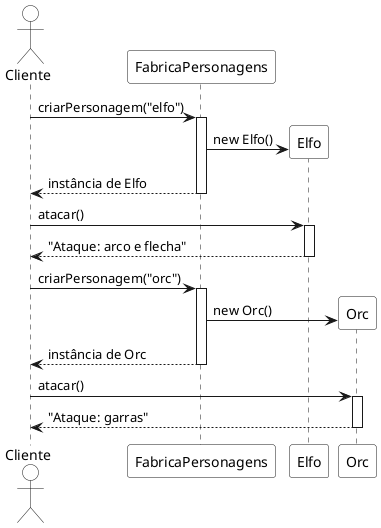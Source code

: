@startuml
skinparam ActorBackgroundColor white
skinparam ParticipantBackgroundColor white

actor Cliente as cliente
participant "FabricaPersonagens" as fabrica
participant "Elfo" as elfo
participant "Orc" as orc

cliente -> fabrica ++: criarPersonagem("elfo")
	fabrica -> elfo **: new Elfo()
return instância de Elfo

cliente -> elfo ++: atacar()
return "Ataque: arco e flecha"

cliente -> fabrica ++: criarPersonagem("orc")
	fabrica -> orc **: new Orc()
return instância de Orc

cliente -> orc ++: atacar()
return "Ataque: garras"
@enduml